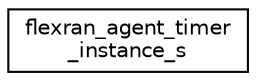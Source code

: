 digraph "Graphical Class Hierarchy"
{
 // LATEX_PDF_SIZE
  edge [fontname="Helvetica",fontsize="10",labelfontname="Helvetica",labelfontsize="10"];
  node [fontname="Helvetica",fontsize="10",shape=record];
  rankdir="LR";
  Node0 [label="flexran_agent_timer\l_instance_s",height=0.2,width=0.4,color="black", fillcolor="white", style="filled",URL="$structflexran__agent__timer__instance__s.html",tooltip=" "];
}
